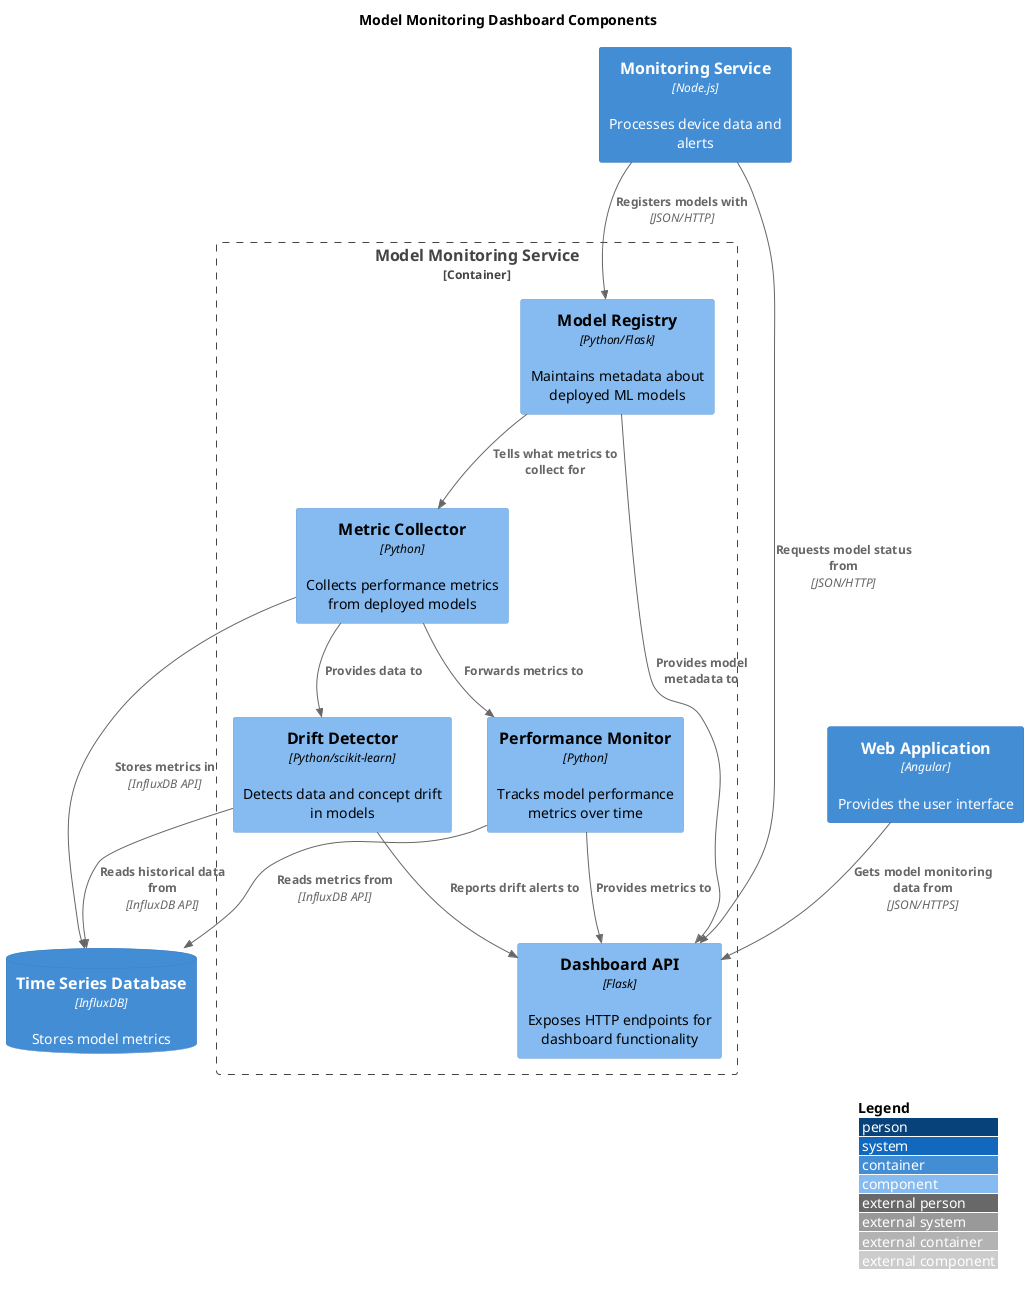 @startuml Model Monitoring Components
!include <C4/C4_Component>

title "Model Monitoring Dashboard Components"

Container(monitoringService, "Monitoring Service", "Node.js", "Processes device data and alerts")
Container_Boundary(modelMonitoring, "Model Monitoring Service") {
    Component(modelRegistry, "Model Registry", "Python/Flask", "Maintains metadata about deployed ML models")
    Component(metricCollector, "Metric Collector", "Python", "Collects performance metrics from deployed models")
    Component(driftDetector, "Drift Detector", "Python/scikit-learn", "Detects data and concept drift in models")
    Component(performanceMonitor, "Performance Monitor", "Python", "Tracks model performance metrics over time")
    Component(dashboardAPI, "Dashboard API", "Flask", "Exposes HTTP endpoints for dashboard functionality")
}

Container(webApp, "Web Application", "Angular", "Provides the user interface")
ContainerDb(timeseriesDB, "Time Series Database", "InfluxDB", "Stores model metrics")

Rel(monitoringService, modelRegistry, "Registers models with", "JSON/HTTP")
Rel(monitoringService, dashboardAPI, "Requests model status from", "JSON/HTTP")

Rel(modelRegistry, metricCollector, "Tells what metrics to collect for")
Rel(metricCollector, performanceMonitor, "Forwards metrics to")
Rel(metricCollector, driftDetector, "Provides data to")

Rel(metricCollector, timeseriesDB, "Stores metrics in", "InfluxDB API")
Rel(performanceMonitor, timeseriesDB, "Reads metrics from", "InfluxDB API")
Rel(driftDetector, timeseriesDB, "Reads historical data from", "InfluxDB API")

Rel(performanceMonitor, dashboardAPI, "Provides metrics to")
Rel(driftDetector, dashboardAPI, "Reports drift alerts to")
Rel(modelRegistry, dashboardAPI, "Provides model metadata to")

Rel(webApp, dashboardAPI, "Gets model monitoring data from", "JSON/HTTPS")

LAYOUT_WITH_LEGEND()
@enduml
